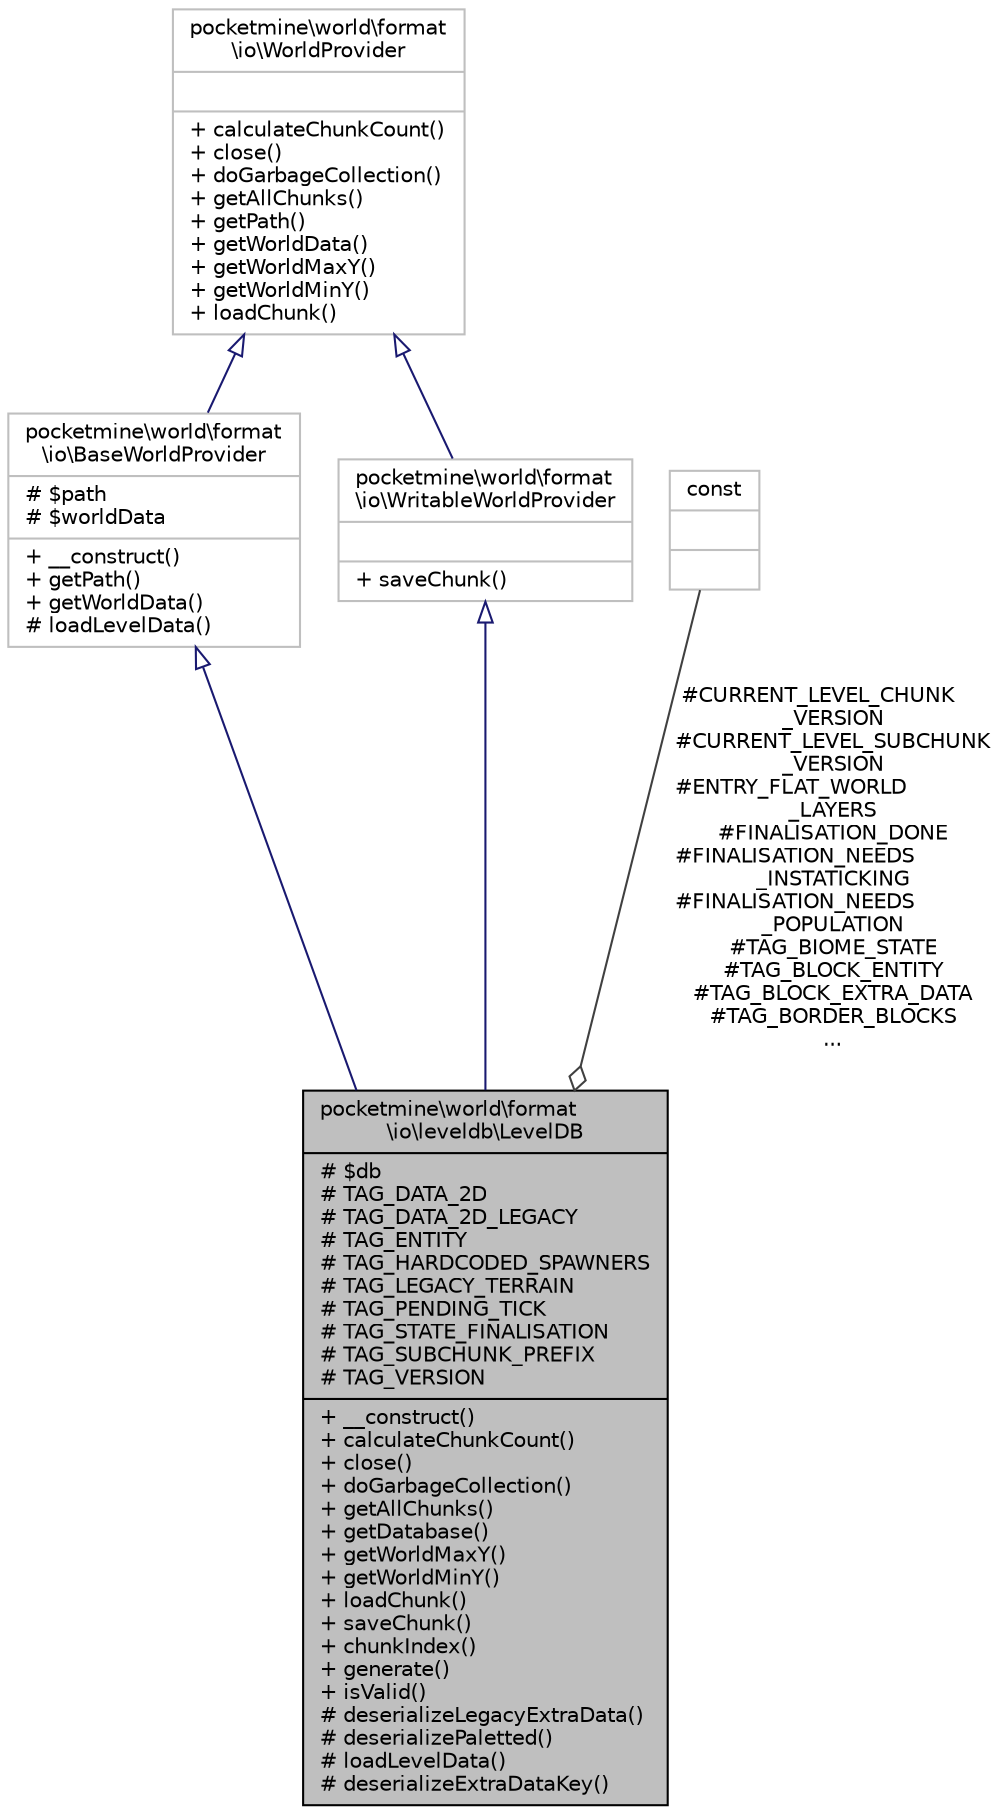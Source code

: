 digraph "pocketmine\world\format\io\leveldb\LevelDB"
{
 // INTERACTIVE_SVG=YES
 // LATEX_PDF_SIZE
  edge [fontname="Helvetica",fontsize="10",labelfontname="Helvetica",labelfontsize="10"];
  node [fontname="Helvetica",fontsize="10",shape=record];
  Node1 [label="{pocketmine\\world\\format\l\\io\\leveldb\\LevelDB\n|# $db\l# TAG_DATA_2D\l# TAG_DATA_2D_LEGACY\l# TAG_ENTITY\l# TAG_HARDCODED_SPAWNERS\l# TAG_LEGACY_TERRAIN\l# TAG_PENDING_TICK\l# TAG_STATE_FINALISATION\l# TAG_SUBCHUNK_PREFIX\l# TAG_VERSION\l|+ __construct()\l+ calculateChunkCount()\l+ close()\l+ doGarbageCollection()\l+ getAllChunks()\l+ getDatabase()\l+ getWorldMaxY()\l+ getWorldMinY()\l+ loadChunk()\l+ saveChunk()\l+ chunkIndex()\l+ generate()\l+ isValid()\l# deserializeLegacyExtraData()\l# deserializePaletted()\l# loadLevelData()\l# deserializeExtraDataKey()\l}",height=0.2,width=0.4,color="black", fillcolor="grey75", style="filled", fontcolor="black",tooltip=" "];
  Node2 -> Node1 [dir="back",color="midnightblue",fontsize="10",style="solid",arrowtail="onormal",fontname="Helvetica"];
  Node2 [label="{pocketmine\\world\\format\l\\io\\BaseWorldProvider\n|# $path\l# $worldData\l|+ __construct()\l+ getPath()\l+ getWorldData()\l# loadLevelData()\l}",height=0.2,width=0.4,color="grey75", fillcolor="white", style="filled",URL="$d6/dfa/classpocketmine_1_1world_1_1format_1_1io_1_1_base_world_provider.html",tooltip=" "];
  Node3 -> Node2 [dir="back",color="midnightblue",fontsize="10",style="solid",arrowtail="onormal",fontname="Helvetica"];
  Node3 [label="{pocketmine\\world\\format\l\\io\\WorldProvider\n||+ calculateChunkCount()\l+ close()\l+ doGarbageCollection()\l+ getAllChunks()\l+ getPath()\l+ getWorldData()\l+ getWorldMaxY()\l+ getWorldMinY()\l+ loadChunk()\l}",height=0.2,width=0.4,color="grey75", fillcolor="white", style="filled",URL="$d8/d94/interfacepocketmine_1_1world_1_1format_1_1io_1_1_world_provider.html",tooltip=" "];
  Node4 -> Node1 [dir="back",color="midnightblue",fontsize="10",style="solid",arrowtail="onormal",fontname="Helvetica"];
  Node4 [label="{pocketmine\\world\\format\l\\io\\WritableWorldProvider\n||+ saveChunk()\l}",height=0.2,width=0.4,color="grey75", fillcolor="white", style="filled",URL="$d1/d1b/interfacepocketmine_1_1world_1_1format_1_1io_1_1_writable_world_provider.html",tooltip=" "];
  Node3 -> Node4 [dir="back",color="midnightblue",fontsize="10",style="solid",arrowtail="onormal",fontname="Helvetica"];
  Node5 -> Node1 [color="grey25",fontsize="10",style="solid",label=" #CURRENT_LEVEL_CHUNK\l_VERSION\n#CURRENT_LEVEL_SUBCHUNK\l_VERSION\n#ENTRY_FLAT_WORLD\l_LAYERS\n#FINALISATION_DONE\n#FINALISATION_NEEDS\l_INSTATICKING\n#FINALISATION_NEEDS\l_POPULATION\n#TAG_BIOME_STATE\n#TAG_BLOCK_ENTITY\n#TAG_BLOCK_EXTRA_DATA\n#TAG_BORDER_BLOCKS\n..." ,arrowhead="odiamond",fontname="Helvetica"];
  Node5 [label="{const\n||}",height=0.2,width=0.4,color="grey75", fillcolor="white", style="filled",tooltip=" "];
}
